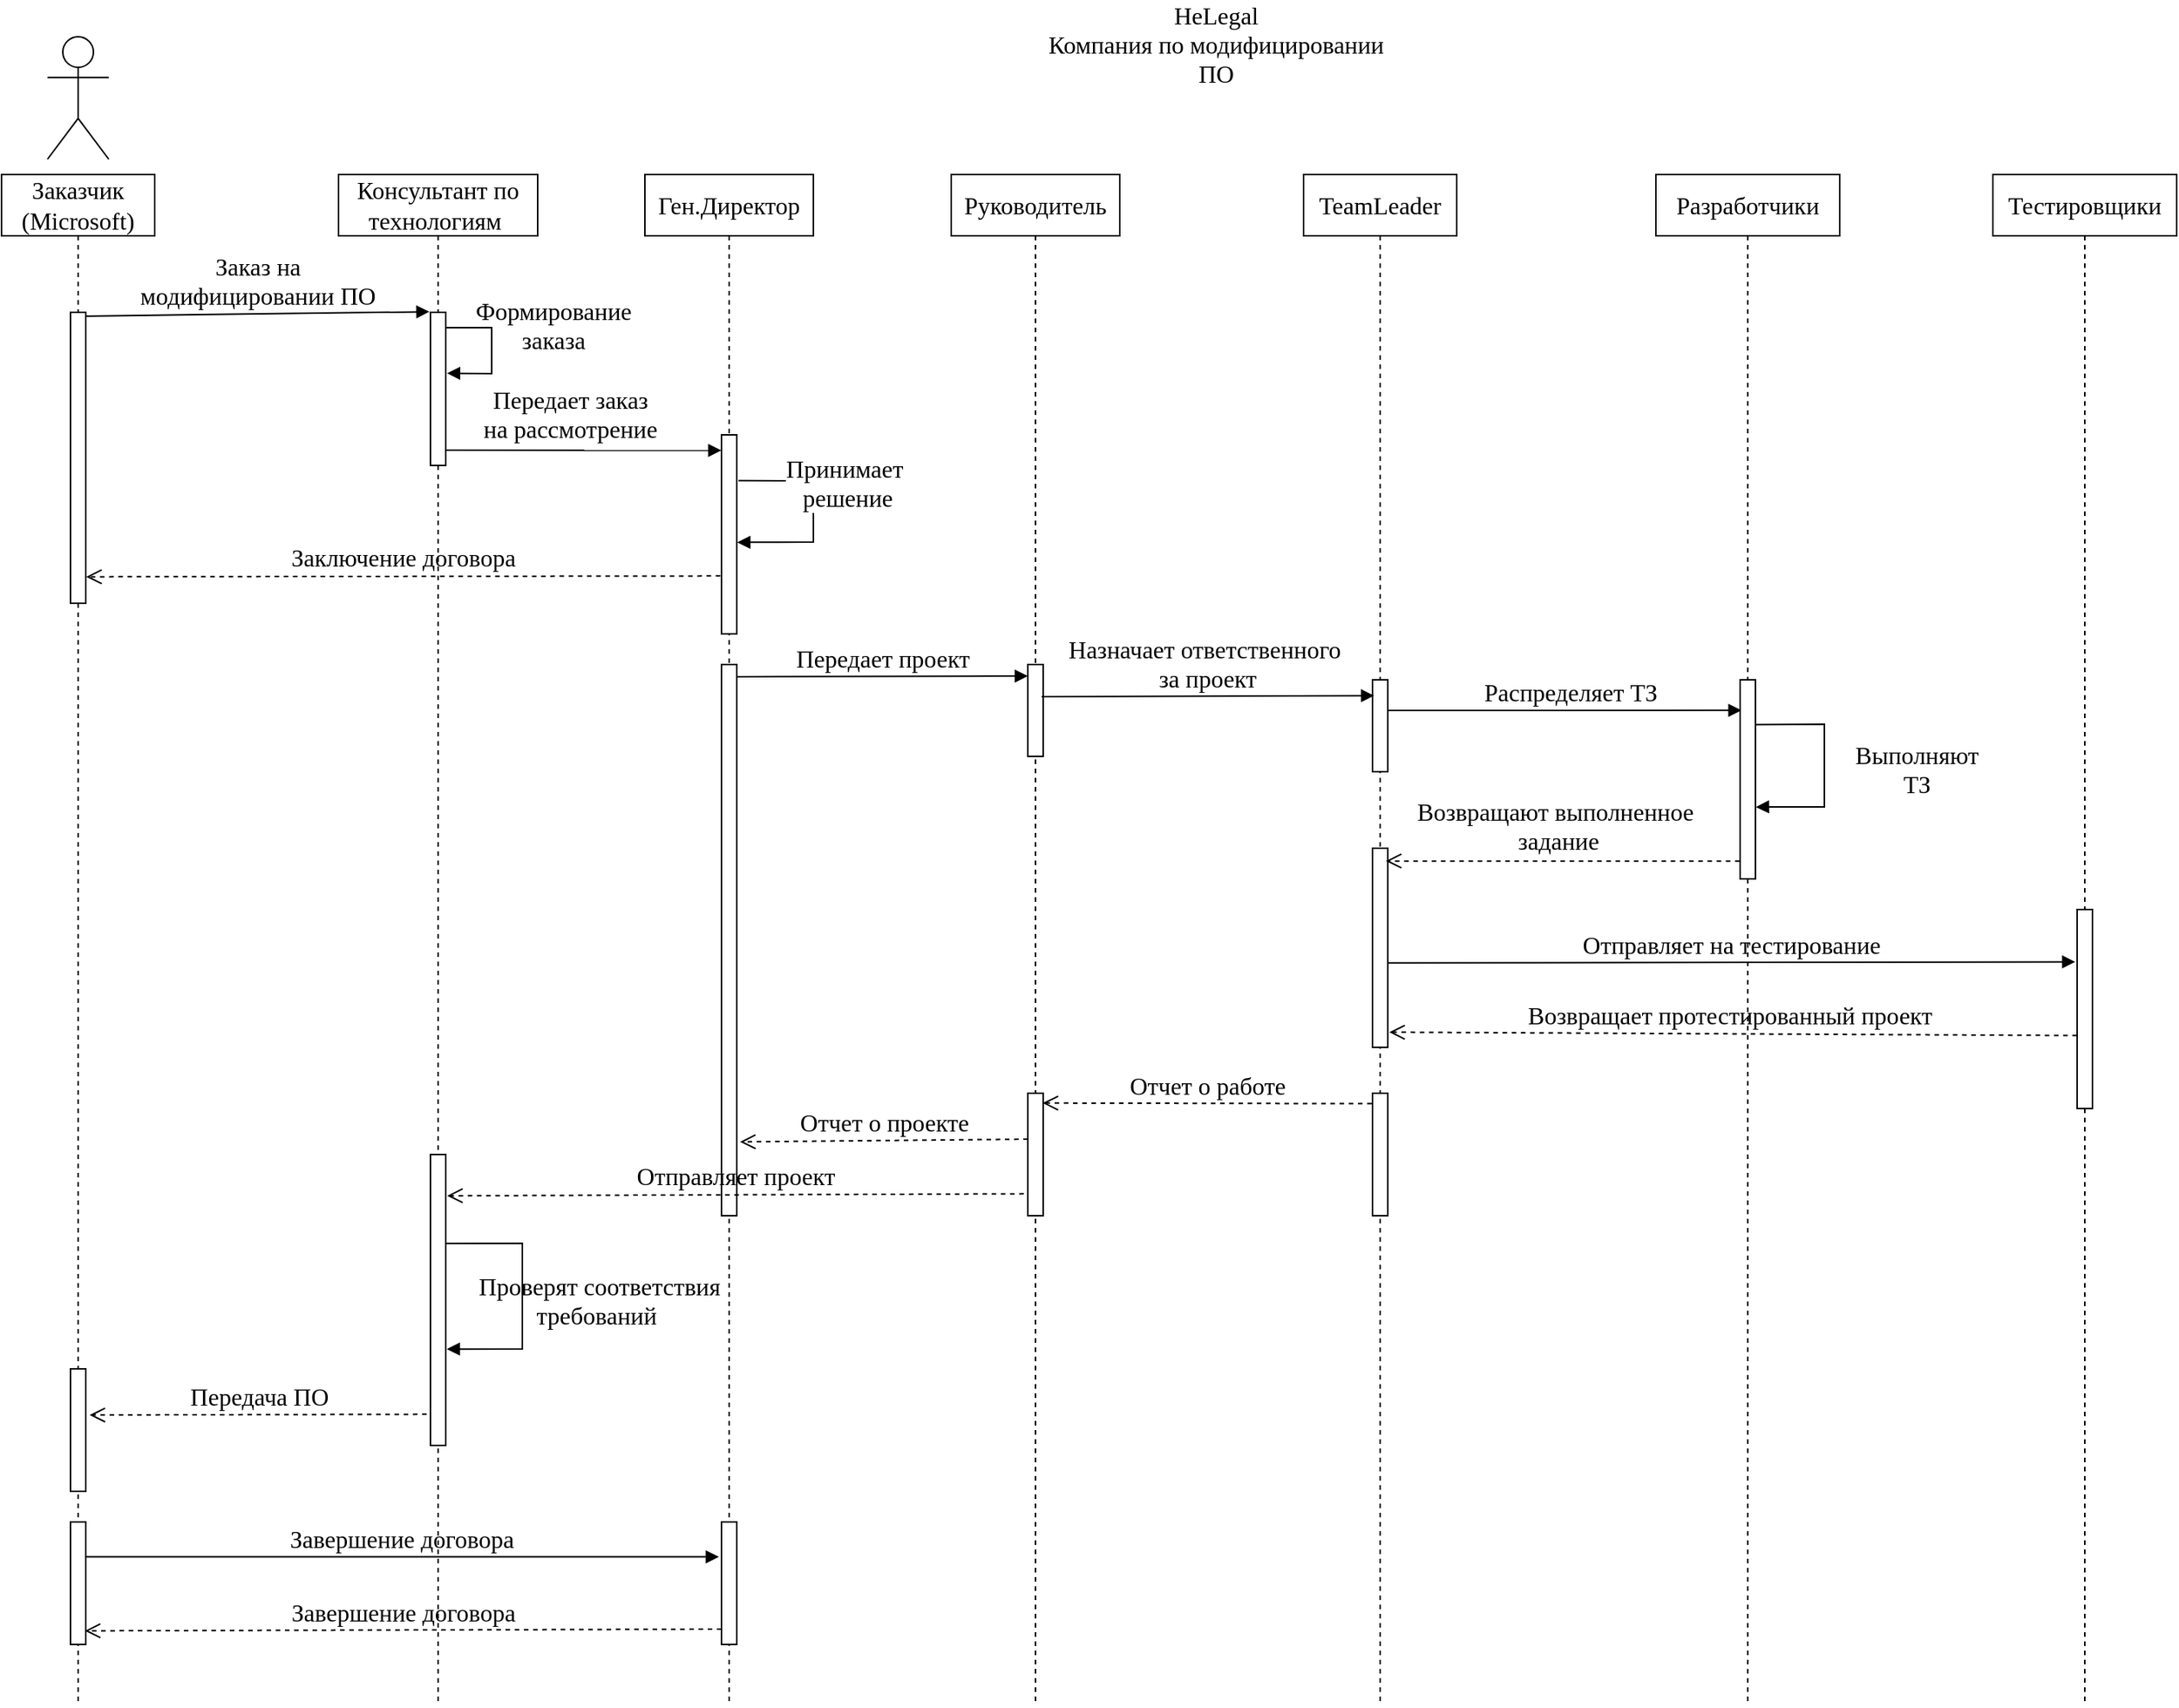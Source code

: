 <mxfile version="20.4.0" type="device"><diagram id="Dd5mZaAwoH7fWMe1h3uj" name="Страница 1"><mxGraphModel dx="2031" dy="1134" grid="1" gridSize="10" guides="1" tooltips="1" connect="1" arrows="1" fold="1" page="1" pageScale="1" pageWidth="1169" pageHeight="827" math="0" shadow="0"><root><mxCell id="0"/><mxCell id="1" parent="0"/><mxCell id="PXOJ7YcI8GeKQ1S52BJT-1" value="HeLegal&lt;br&gt;Компания по модифицировании ПО" style="text;html=1;strokeColor=none;fillColor=none;align=center;verticalAlign=middle;whiteSpace=wrap;rounded=0;fontSize=16;fontFamily=Comic Sans MS;" vertex="1" parent="1"><mxGeometry x="720" y="10" width="226" height="50" as="geometry"/></mxCell><mxCell id="PXOJ7YcI8GeKQ1S52BJT-3" value="" style="shape=umlActor;verticalLabelPosition=bottom;verticalAlign=top;html=1;fontFamily=Comic Sans MS;fontSize=16;" vertex="1" parent="1"><mxGeometry x="70" y="30" width="40" height="80" as="geometry"/></mxCell><mxCell id="PXOJ7YcI8GeKQ1S52BJT-7" value="Заказчик&lt;br&gt;(Microsoft)" style="shape=umlLifeline;perimeter=lifelinePerimeter;whiteSpace=wrap;html=1;container=1;collapsible=0;recursiveResize=0;outlineConnect=0;labelBackgroundColor=none;fontFamily=Comic Sans MS;fontSize=16;" vertex="1" parent="1"><mxGeometry x="40" y="120" width="100" height="1000" as="geometry"/></mxCell><mxCell id="PXOJ7YcI8GeKQ1S52BJT-8" value="" style="html=1;points=[];perimeter=orthogonalPerimeter;labelBackgroundColor=none;fontFamily=Comic Sans MS;fontSize=16;" vertex="1" parent="PXOJ7YcI8GeKQ1S52BJT-7"><mxGeometry x="45" y="90" width="10" height="190" as="geometry"/></mxCell><mxCell id="PXOJ7YcI8GeKQ1S52BJT-53" value="" style="html=1;points=[];perimeter=orthogonalPerimeter;labelBackgroundColor=none;fontFamily=Comic Sans MS;fontSize=16;" vertex="1" parent="PXOJ7YcI8GeKQ1S52BJT-7"><mxGeometry x="45" y="780" width="10" height="80" as="geometry"/></mxCell><mxCell id="PXOJ7YcI8GeKQ1S52BJT-55" value="" style="html=1;points=[];perimeter=orthogonalPerimeter;labelBackgroundColor=none;fontFamily=Comic Sans MS;fontSize=16;" vertex="1" parent="PXOJ7YcI8GeKQ1S52BJT-7"><mxGeometry x="45" y="880" width="10" height="80" as="geometry"/></mxCell><mxCell id="PXOJ7YcI8GeKQ1S52BJT-9" value="Консультант по технологиям&amp;nbsp;" style="shape=umlLifeline;perimeter=lifelinePerimeter;whiteSpace=wrap;html=1;container=1;collapsible=0;recursiveResize=0;outlineConnect=0;labelBackgroundColor=none;fontFamily=Comic Sans MS;fontSize=16;" vertex="1" parent="1"><mxGeometry x="260" y="120" width="130" height="1000" as="geometry"/></mxCell><mxCell id="PXOJ7YcI8GeKQ1S52BJT-10" value="" style="html=1;points=[];perimeter=orthogonalPerimeter;labelBackgroundColor=none;fontFamily=Comic Sans MS;fontSize=16;" vertex="1" parent="PXOJ7YcI8GeKQ1S52BJT-9"><mxGeometry x="60" y="90" width="10" height="100" as="geometry"/></mxCell><mxCell id="PXOJ7YcI8GeKQ1S52BJT-49" value="" style="html=1;points=[];perimeter=orthogonalPerimeter;labelBackgroundColor=none;fontFamily=Comic Sans MS;fontSize=16;" vertex="1" parent="PXOJ7YcI8GeKQ1S52BJT-9"><mxGeometry x="60" y="640" width="10" height="190" as="geometry"/></mxCell><mxCell id="PXOJ7YcI8GeKQ1S52BJT-52" value="Проверят соответствия&lt;br&gt;требований&amp;nbsp;" style="html=1;verticalAlign=bottom;endArrow=block;rounded=0;labelBackgroundColor=none;fontFamily=Comic Sans MS;fontSize=16;exitX=1.006;exitY=0.306;exitDx=0;exitDy=0;exitPerimeter=0;entryX=1.069;entryY=0.669;entryDx=0;entryDy=0;entryPerimeter=0;" edge="1" parent="PXOJ7YcI8GeKQ1S52BJT-9" source="PXOJ7YcI8GeKQ1S52BJT-49" target="PXOJ7YcI8GeKQ1S52BJT-49"><mxGeometry x="0.294" y="50" width="80" relative="1" as="geometry"><mxPoint x="70" y="658" as="sourcePoint"/><mxPoint x="70" y="728" as="targetPoint"/><Array as="points"><mxPoint x="120" y="698"/><mxPoint x="120" y="767"/></Array><mxPoint as="offset"/></mxGeometry></mxCell><mxCell id="PXOJ7YcI8GeKQ1S52BJT-59" value="Формирование&lt;br&gt;заказа" style="html=1;verticalAlign=bottom;endArrow=block;rounded=0;labelBackgroundColor=none;fontFamily=Comic Sans MS;fontSize=16;entryX=1.084;entryY=0.398;entryDx=0;entryDy=0;entryPerimeter=0;" edge="1" parent="PXOJ7YcI8GeKQ1S52BJT-9" target="PXOJ7YcI8GeKQ1S52BJT-10"><mxGeometry x="0.111" y="40" width="80" relative="1" as="geometry"><mxPoint x="70" y="100" as="sourcePoint"/><mxPoint x="140" y="120" as="targetPoint"/><Array as="points"><mxPoint x="100" y="100"/><mxPoint x="100" y="130"/></Array><mxPoint as="offset"/></mxGeometry></mxCell><mxCell id="PXOJ7YcI8GeKQ1S52BJT-11" value="Ген.Директор" style="shape=umlLifeline;perimeter=lifelinePerimeter;whiteSpace=wrap;html=1;container=1;collapsible=0;recursiveResize=0;outlineConnect=0;labelBackgroundColor=none;fontFamily=Comic Sans MS;fontSize=16;" vertex="1" parent="1"><mxGeometry x="460" y="120" width="110" height="1000" as="geometry"/></mxCell><mxCell id="PXOJ7YcI8GeKQ1S52BJT-19" value="" style="html=1;points=[];perimeter=orthogonalPerimeter;labelBackgroundColor=none;fontFamily=Comic Sans MS;fontSize=16;" vertex="1" parent="PXOJ7YcI8GeKQ1S52BJT-11"><mxGeometry x="50" y="170" width="10" height="130" as="geometry"/></mxCell><mxCell id="PXOJ7YcI8GeKQ1S52BJT-56" value="" style="html=1;points=[];perimeter=orthogonalPerimeter;labelBackgroundColor=none;fontFamily=Comic Sans MS;fontSize=16;" vertex="1" parent="PXOJ7YcI8GeKQ1S52BJT-11"><mxGeometry x="50" y="880" width="10" height="80" as="geometry"/></mxCell><mxCell id="PXOJ7YcI8GeKQ1S52BJT-30" value="Принимает&lt;br&gt;&amp;nbsp;решение" style="html=1;verticalAlign=bottom;endArrow=block;rounded=0;fontFamily=Comic Sans MS;fontSize=16;exitX=1.108;exitY=0.23;exitDx=0;exitDy=0;exitPerimeter=0;entryX=1.031;entryY=0.54;entryDx=0;entryDy=0;entryPerimeter=0;" edge="1" parent="PXOJ7YcI8GeKQ1S52BJT-11" source="PXOJ7YcI8GeKQ1S52BJT-19" target="PXOJ7YcI8GeKQ1S52BJT-19"><mxGeometry x="0.038" y="20" width="80" relative="1" as="geometry"><mxPoint x="90" y="200" as="sourcePoint"/><mxPoint x="90" y="240" as="targetPoint"/><Array as="points"><mxPoint x="110" y="200"/><mxPoint x="110" y="240"/></Array><mxPoint as="offset"/></mxGeometry></mxCell><mxCell id="PXOJ7YcI8GeKQ1S52BJT-60" value="" style="html=1;points=[];perimeter=orthogonalPerimeter;labelBackgroundColor=none;fontFamily=Comic Sans MS;fontSize=16;" vertex="1" parent="PXOJ7YcI8GeKQ1S52BJT-11"><mxGeometry x="50" y="320" width="10" height="360" as="geometry"/></mxCell><mxCell id="PXOJ7YcI8GeKQ1S52BJT-17" value="Заказ на &lt;br&gt;модифицировании ПО" style="html=1;verticalAlign=bottom;endArrow=block;rounded=0;fontFamily=Comic Sans MS;fontSize=16;exitX=1;exitY=0.013;exitDx=0;exitDy=0;exitPerimeter=0;entryX=-0.065;entryY=-0.004;entryDx=0;entryDy=0;entryPerimeter=0;labelBackgroundColor=none;" edge="1" parent="1" source="PXOJ7YcI8GeKQ1S52BJT-8" target="PXOJ7YcI8GeKQ1S52BJT-10"><mxGeometry width="80" relative="1" as="geometry"><mxPoint x="360" y="200" as="sourcePoint"/><mxPoint x="300" y="210" as="targetPoint"/></mxGeometry></mxCell><mxCell id="PXOJ7YcI8GeKQ1S52BJT-20" value="Передает заказ &lt;br&gt;на рассмотрение" style="html=1;verticalAlign=bottom;endArrow=block;rounded=0;fontFamily=Comic Sans MS;fontSize=16;entryX=-0.012;entryY=0.078;entryDx=0;entryDy=0;entryPerimeter=0;" edge="1" parent="1" target="PXOJ7YcI8GeKQ1S52BJT-19"><mxGeometry x="-0.098" y="2" width="80" relative="1" as="geometry"><mxPoint x="330" y="300" as="sourcePoint"/><mxPoint x="510" y="240" as="targetPoint"/><mxPoint as="offset"/></mxGeometry></mxCell><mxCell id="PXOJ7YcI8GeKQ1S52BJT-24" value="Заключение договора" style="html=1;verticalAlign=bottom;endArrow=open;dashed=1;endSize=8;rounded=0;fontFamily=Comic Sans MS;fontSize=16;labelBackgroundColor=none;exitX=-0.077;exitY=0.709;exitDx=0;exitDy=0;exitPerimeter=0;entryX=1.028;entryY=0.909;entryDx=0;entryDy=0;entryPerimeter=0;" edge="1" parent="1" source="PXOJ7YcI8GeKQ1S52BJT-19" target="PXOJ7YcI8GeKQ1S52BJT-8"><mxGeometry relative="1" as="geometry"><mxPoint x="500" y="280" as="sourcePoint"/><mxPoint x="420" y="280" as="targetPoint"/></mxGeometry></mxCell><mxCell id="PXOJ7YcI8GeKQ1S52BJT-25" value="Руководитель" style="shape=umlLifeline;perimeter=lifelinePerimeter;whiteSpace=wrap;html=1;container=1;collapsible=0;recursiveResize=0;outlineConnect=0;labelBackgroundColor=none;fontFamily=Comic Sans MS;fontSize=16;" vertex="1" parent="1"><mxGeometry x="660" y="120" width="110" height="1000" as="geometry"/></mxCell><mxCell id="PXOJ7YcI8GeKQ1S52BJT-28" value="" style="html=1;points=[];perimeter=orthogonalPerimeter;labelBackgroundColor=none;fontFamily=Comic Sans MS;fontSize=16;" vertex="1" parent="PXOJ7YcI8GeKQ1S52BJT-25"><mxGeometry x="50" y="320" width="10" height="60" as="geometry"/></mxCell><mxCell id="PXOJ7YcI8GeKQ1S52BJT-48" value="" style="html=1;points=[];perimeter=orthogonalPerimeter;labelBackgroundColor=none;fontFamily=Comic Sans MS;fontSize=16;" vertex="1" parent="PXOJ7YcI8GeKQ1S52BJT-25"><mxGeometry x="50" y="600.0" width="10" height="80" as="geometry"/></mxCell><mxCell id="PXOJ7YcI8GeKQ1S52BJT-65" value="Отчет о проекте" style="html=1;verticalAlign=bottom;endArrow=open;dashed=1;endSize=8;rounded=0;labelBackgroundColor=none;fontFamily=Comic Sans MS;fontSize=16;entryX=1.213;entryY=0.866;entryDx=0;entryDy=0;entryPerimeter=0;" edge="1" parent="PXOJ7YcI8GeKQ1S52BJT-25" target="PXOJ7YcI8GeKQ1S52BJT-60"><mxGeometry relative="1" as="geometry"><mxPoint x="50" y="630" as="sourcePoint"/><mxPoint x="-30" y="630" as="targetPoint"/></mxGeometry></mxCell><mxCell id="PXOJ7YcI8GeKQ1S52BJT-23" value="Передает проект" style="html=1;verticalAlign=bottom;endArrow=block;rounded=0;fontFamily=Comic Sans MS;fontSize=16;entryX=0;entryY=0.125;entryDx=0;entryDy=0;entryPerimeter=0;" edge="1" parent="1" target="PXOJ7YcI8GeKQ1S52BJT-28"><mxGeometry width="80" relative="1" as="geometry"><mxPoint x="520" y="448" as="sourcePoint"/><mxPoint x="870" y="450" as="targetPoint"/><mxPoint as="offset"/></mxGeometry></mxCell><mxCell id="PXOJ7YcI8GeKQ1S52BJT-31" value="TeamLeader" style="shape=umlLifeline;perimeter=lifelinePerimeter;whiteSpace=wrap;html=1;container=1;collapsible=0;recursiveResize=0;outlineConnect=0;labelBackgroundColor=none;fontFamily=Comic Sans MS;fontSize=16;" vertex="1" parent="1"><mxGeometry x="890" y="120" width="100" height="1000" as="geometry"/></mxCell><mxCell id="PXOJ7YcI8GeKQ1S52BJT-32" value="" style="html=1;points=[];perimeter=orthogonalPerimeter;labelBackgroundColor=none;fontFamily=Comic Sans MS;fontSize=16;" vertex="1" parent="PXOJ7YcI8GeKQ1S52BJT-31"><mxGeometry x="45" y="330" width="10" height="60" as="geometry"/></mxCell><mxCell id="PXOJ7YcI8GeKQ1S52BJT-37" value="Распределяет ТЗ" style="html=1;verticalAlign=bottom;endArrow=block;rounded=0;labelBackgroundColor=none;fontFamily=Comic Sans MS;fontSize=16;entryX=0.086;entryY=0.153;entryDx=0;entryDy=0;entryPerimeter=0;" edge="1" parent="PXOJ7YcI8GeKQ1S52BJT-31" target="PXOJ7YcI8GeKQ1S52BJT-36"><mxGeometry x="0.027" width="80" relative="1" as="geometry"><mxPoint x="55" y="350" as="sourcePoint"/><mxPoint x="240" y="350.5" as="targetPoint"/><mxPoint x="1" as="offset"/></mxGeometry></mxCell><mxCell id="PXOJ7YcI8GeKQ1S52BJT-42" value="" style="html=1;points=[];perimeter=orthogonalPerimeter;labelBackgroundColor=none;fontFamily=Comic Sans MS;fontSize=16;" vertex="1" parent="PXOJ7YcI8GeKQ1S52BJT-31"><mxGeometry x="45" y="440" width="10" height="130" as="geometry"/></mxCell><mxCell id="PXOJ7YcI8GeKQ1S52BJT-46" value="" style="html=1;points=[];perimeter=orthogonalPerimeter;labelBackgroundColor=none;fontFamily=Comic Sans MS;fontSize=16;" vertex="1" parent="PXOJ7YcI8GeKQ1S52BJT-31"><mxGeometry x="45" y="600" width="10" height="80" as="geometry"/></mxCell><mxCell id="PXOJ7YcI8GeKQ1S52BJT-33" value="Назначает ответственного&amp;nbsp;&lt;br&gt;за проект" style="html=1;verticalAlign=bottom;endArrow=block;rounded=0;fontFamily=Comic Sans MS;fontSize=16;exitX=0.9;exitY=0.351;exitDx=0;exitDy=0;exitPerimeter=0;labelBackgroundColor=none;entryX=0.108;entryY=0.172;entryDx=0;entryDy=0;entryPerimeter=0;" edge="1" parent="1" source="PXOJ7YcI8GeKQ1S52BJT-28" target="PXOJ7YcI8GeKQ1S52BJT-32"><mxGeometry width="80" relative="1" as="geometry"><mxPoint x="920" y="240" as="sourcePoint"/><mxPoint x="1130" y="460" as="targetPoint"/></mxGeometry></mxCell><mxCell id="PXOJ7YcI8GeKQ1S52BJT-34" value="Разработчики" style="shape=umlLifeline;perimeter=lifelinePerimeter;whiteSpace=wrap;html=1;container=1;collapsible=0;recursiveResize=0;outlineConnect=0;labelBackgroundColor=none;fontFamily=Comic Sans MS;fontSize=16;" vertex="1" parent="1"><mxGeometry x="1120" y="120" width="120" height="1000" as="geometry"/></mxCell><mxCell id="PXOJ7YcI8GeKQ1S52BJT-36" value="" style="html=1;points=[];perimeter=orthogonalPerimeter;labelBackgroundColor=none;fontFamily=Comic Sans MS;fontSize=16;" vertex="1" parent="PXOJ7YcI8GeKQ1S52BJT-34"><mxGeometry x="55" y="330" width="10" height="130" as="geometry"/></mxCell><mxCell id="PXOJ7YcI8GeKQ1S52BJT-38" value="Выполняют &lt;br&gt;ТЗ" style="html=1;verticalAlign=bottom;endArrow=block;rounded=0;labelBackgroundColor=none;fontFamily=Comic Sans MS;fontSize=16;exitX=1;exitY=0.225;exitDx=0;exitDy=0;exitPerimeter=0;entryX=1.03;entryY=0.639;entryDx=0;entryDy=0;entryPerimeter=0;" edge="1" parent="PXOJ7YcI8GeKQ1S52BJT-34" source="PXOJ7YcI8GeKQ1S52BJT-36" target="PXOJ7YcI8GeKQ1S52BJT-36"><mxGeometry x="0.336" y="60" width="80" relative="1" as="geometry"><mxPoint x="70" y="359" as="sourcePoint"/><mxPoint x="67" y="413" as="targetPoint"/><Array as="points"><mxPoint x="110" y="359"/><mxPoint x="110" y="413"/><mxPoint x="70" y="413"/></Array><mxPoint as="offset"/></mxGeometry></mxCell><mxCell id="PXOJ7YcI8GeKQ1S52BJT-39" value="Тестировщики" style="shape=umlLifeline;perimeter=lifelinePerimeter;whiteSpace=wrap;html=1;container=1;collapsible=0;recursiveResize=0;outlineConnect=0;labelBackgroundColor=none;fontFamily=Comic Sans MS;fontSize=16;" vertex="1" parent="1"><mxGeometry x="1340" y="120" width="120" height="1000" as="geometry"/></mxCell><mxCell id="PXOJ7YcI8GeKQ1S52BJT-40" value="" style="html=1;points=[];perimeter=orthogonalPerimeter;labelBackgroundColor=none;fontFamily=Comic Sans MS;fontSize=16;" vertex="1" parent="PXOJ7YcI8GeKQ1S52BJT-39"><mxGeometry x="55" y="480" width="10" height="130" as="geometry"/></mxCell><mxCell id="PXOJ7YcI8GeKQ1S52BJT-41" value="Отправляет на тестирование" style="html=1;verticalAlign=bottom;endArrow=block;rounded=0;labelBackgroundColor=none;fontFamily=Comic Sans MS;fontSize=16;entryX=-0.122;entryY=0.263;entryDx=0;entryDy=0;entryPerimeter=0;exitX=0.985;exitY=0.576;exitDx=0;exitDy=0;exitPerimeter=0;" edge="1" parent="1" source="PXOJ7YcI8GeKQ1S52BJT-42" target="PXOJ7YcI8GeKQ1S52BJT-40"><mxGeometry width="80" relative="1" as="geometry"><mxPoint x="1345" y="320" as="sourcePoint"/><mxPoint x="1425" y="320" as="targetPoint"/></mxGeometry></mxCell><mxCell id="PXOJ7YcI8GeKQ1S52BJT-44" value="Возвращает протестированный проект&amp;nbsp;" style="html=1;verticalAlign=bottom;endArrow=open;dashed=1;endSize=8;rounded=0;labelBackgroundColor=none;fontFamily=Comic Sans MS;fontSize=16;exitX=-0.015;exitY=0.633;exitDx=0;exitDy=0;exitPerimeter=0;entryX=1.096;entryY=0.924;entryDx=0;entryDy=0;entryPerimeter=0;" edge="1" parent="1" source="PXOJ7YcI8GeKQ1S52BJT-40" target="PXOJ7YcI8GeKQ1S52BJT-42"><mxGeometry relative="1" as="geometry"><mxPoint x="1230" y="400" as="sourcePoint"/><mxPoint x="1150" y="440" as="targetPoint"/></mxGeometry></mxCell><mxCell id="PXOJ7YcI8GeKQ1S52BJT-47" value="Отчет о работе" style="html=1;verticalAlign=bottom;endArrow=open;dashed=1;endSize=8;rounded=0;labelBackgroundColor=none;fontFamily=Comic Sans MS;fontSize=16;exitX=-0.052;exitY=0.085;exitDx=0;exitDy=0;exitPerimeter=0;entryX=0.967;entryY=0.08;entryDx=0;entryDy=0;entryPerimeter=0;" edge="1" parent="1" source="PXOJ7YcI8GeKQ1S52BJT-46" target="PXOJ7YcI8GeKQ1S52BJT-48"><mxGeometry relative="1" as="geometry"><mxPoint x="1130" y="520" as="sourcePoint"/><mxPoint x="920" y="520" as="targetPoint"/><mxPoint as="offset"/></mxGeometry></mxCell><mxCell id="PXOJ7YcI8GeKQ1S52BJT-43" value="Возвращают выполненное&amp;nbsp;&lt;br&gt;задание" style="html=1;verticalAlign=bottom;endArrow=open;dashed=1;endSize=8;rounded=0;labelBackgroundColor=none;fontFamily=Comic Sans MS;fontSize=16;entryX=0.874;entryY=0.064;entryDx=0;entryDy=0;entryPerimeter=0;exitX=-0.033;exitY=0.911;exitDx=0;exitDy=0;exitPerimeter=0;" edge="1" parent="1" source="PXOJ7YcI8GeKQ1S52BJT-36" target="PXOJ7YcI8GeKQ1S52BJT-42"><mxGeometry x="0.027" y="-1" relative="1" as="geometry"><mxPoint x="1335" y="320" as="sourcePoint"/><mxPoint x="1255" y="320" as="targetPoint"/><mxPoint as="offset"/></mxGeometry></mxCell><mxCell id="PXOJ7YcI8GeKQ1S52BJT-50" value="Отправляет проект" style="html=1;verticalAlign=bottom;endArrow=open;dashed=1;endSize=8;rounded=0;labelBackgroundColor=none;fontFamily=Comic Sans MS;fontSize=16;entryX=1.092;entryY=0.142;entryDx=0;entryDy=0;entryPerimeter=0;exitX=-0.265;exitY=0.821;exitDx=0;exitDy=0;exitPerimeter=0;" edge="1" parent="1" source="PXOJ7YcI8GeKQ1S52BJT-48" target="PXOJ7YcI8GeKQ1S52BJT-49"><mxGeometry relative="1" as="geometry"><mxPoint x="890" y="540" as="sourcePoint"/><mxPoint x="810" y="540" as="targetPoint"/></mxGeometry></mxCell><mxCell id="PXOJ7YcI8GeKQ1S52BJT-58" value="Завершение договора" style="html=1;verticalAlign=bottom;endArrow=block;rounded=0;labelBackgroundColor=none;fontFamily=Comic Sans MS;fontSize=16;entryX=-0.169;entryY=0.285;entryDx=0;entryDy=0;entryPerimeter=0;exitX=0.946;exitY=0.285;exitDx=0;exitDy=0;exitPerimeter=0;" edge="1" parent="1" source="PXOJ7YcI8GeKQ1S52BJT-55" target="PXOJ7YcI8GeKQ1S52BJT-56"><mxGeometry width="80" relative="1" as="geometry"><mxPoint x="95" y="730" as="sourcePoint"/><mxPoint x="175" y="730" as="targetPoint"/></mxGeometry></mxCell><mxCell id="PXOJ7YcI8GeKQ1S52BJT-54" value="Передача ПО" style="html=1;verticalAlign=bottom;endArrow=open;dashed=1;endSize=8;rounded=0;labelBackgroundColor=none;fontFamily=Comic Sans MS;fontSize=16;entryX=1.25;entryY=0.377;entryDx=0;entryDy=0;entryPerimeter=0;exitX=-0.246;exitY=0.893;exitDx=0;exitDy=0;exitPerimeter=0;" edge="1" parent="1" source="PXOJ7YcI8GeKQ1S52BJT-49" target="PXOJ7YcI8GeKQ1S52BJT-53"><mxGeometry relative="1" as="geometry"><mxPoint x="320" y="570" as="sourcePoint"/><mxPoint x="240" y="570" as="targetPoint"/></mxGeometry></mxCell><mxCell id="PXOJ7YcI8GeKQ1S52BJT-67" value="Завершение договора" style="html=1;verticalAlign=bottom;endArrow=open;dashed=1;endSize=8;rounded=0;labelBackgroundColor=none;fontFamily=Comic Sans MS;fontSize=16;entryX=0.943;entryY=0.889;entryDx=0;entryDy=0;entryPerimeter=0;" edge="1" parent="1" target="PXOJ7YcI8GeKQ1S52BJT-55"><mxGeometry relative="1" as="geometry"><mxPoint x="510" y="1070" as="sourcePoint"/><mxPoint x="430" y="1070" as="targetPoint"/></mxGeometry></mxCell></root></mxGraphModel></diagram></mxfile>